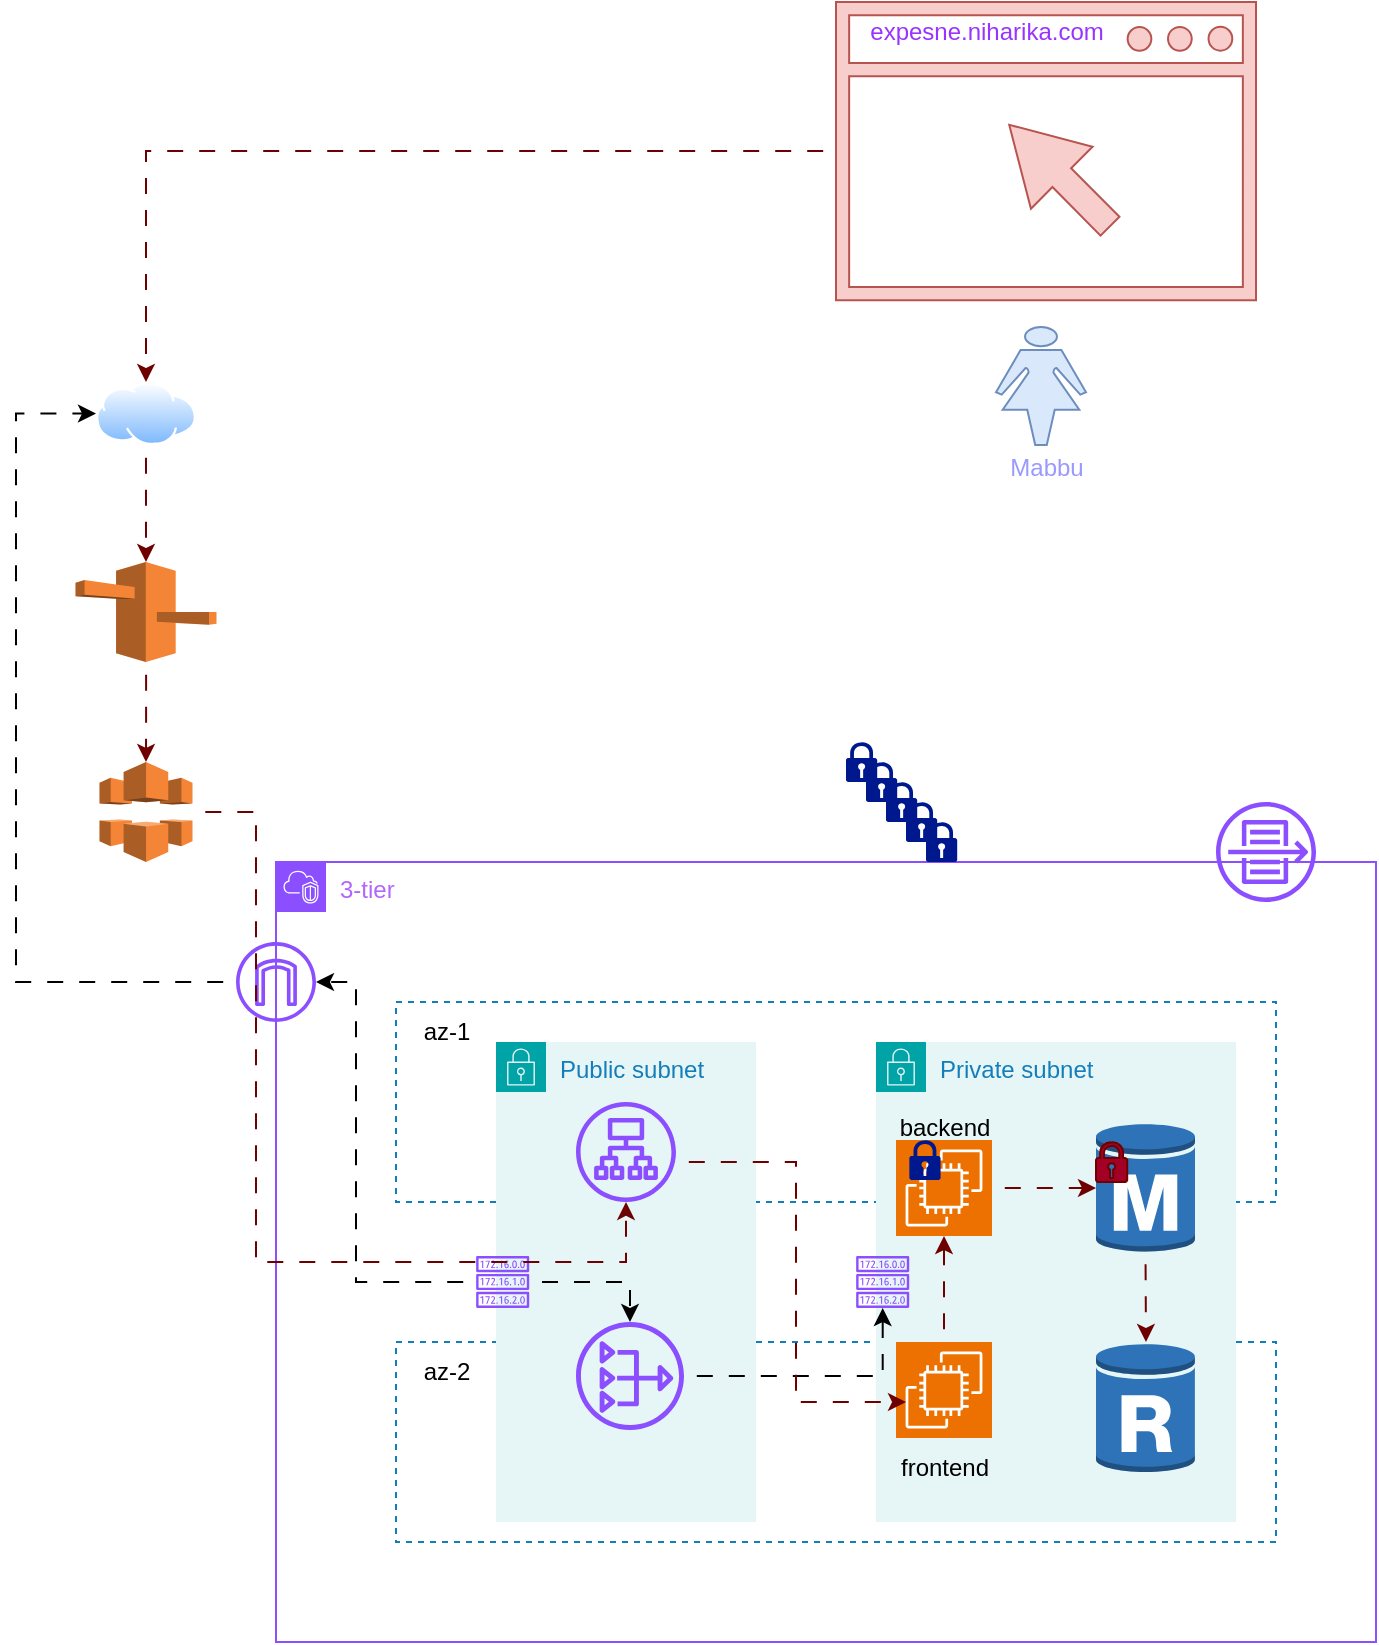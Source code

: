 <mxfile version="24.7.17">
  <diagram name="Page-1" id="eEPfoV1EEF3tn9h3JWw6">
    <mxGraphModel dx="1008" dy="1726" grid="1" gridSize="10" guides="1" tooltips="1" connect="1" arrows="1" fold="1" page="1" pageScale="1" pageWidth="850" pageHeight="1100" math="0" shadow="0">
      <root>
        <mxCell id="0" />
        <mxCell id="1" parent="0" />
        <mxCell id="WgRBeZ9gFVKyx4dr9Oa8-1" value="&lt;font color=&quot;#b266ff&quot;&gt;3-tier&lt;/font&gt;" style="points=[[0,0],[0.25,0],[0.5,0],[0.75,0],[1,0],[1,0.25],[1,0.5],[1,0.75],[1,1],[0.75,1],[0.5,1],[0.25,1],[0,1],[0,0.75],[0,0.5],[0,0.25]];outlineConnect=0;gradientColor=none;html=1;whiteSpace=wrap;fontSize=12;fontStyle=0;container=1;pointerEvents=0;collapsible=0;recursiveResize=0;shape=mxgraph.aws4.group;grIcon=mxgraph.aws4.group_vpc2;strokeColor=#8C4FFF;fillColor=none;verticalAlign=top;align=left;spacingLeft=30;fontColor=#AAB7B8;dashed=0;" vertex="1" parent="1">
          <mxGeometry x="140" y="150" width="550" height="390" as="geometry" />
        </mxCell>
        <mxCell id="WgRBeZ9gFVKyx4dr9Oa8-2" value="" style="fillColor=none;strokeColor=#147EBA;dashed=1;verticalAlign=top;fontStyle=0;fontColor=#147EBA;whiteSpace=wrap;html=1;" vertex="1" parent="WgRBeZ9gFVKyx4dr9Oa8-1">
          <mxGeometry x="60" y="70" width="440" height="100" as="geometry" />
        </mxCell>
        <mxCell id="WgRBeZ9gFVKyx4dr9Oa8-3" value="" style="fillColor=none;strokeColor=#147EBA;dashed=1;verticalAlign=top;fontStyle=0;fontColor=#147EBA;whiteSpace=wrap;html=1;" vertex="1" parent="WgRBeZ9gFVKyx4dr9Oa8-1">
          <mxGeometry x="60" y="240" width="440" height="100" as="geometry" />
        </mxCell>
        <mxCell id="WgRBeZ9gFVKyx4dr9Oa8-4" value="az-2" style="text;html=1;align=center;verticalAlign=middle;resizable=0;points=[];autosize=1;strokeColor=none;fillColor=none;" vertex="1" parent="WgRBeZ9gFVKyx4dr9Oa8-1">
          <mxGeometry x="60" y="240" width="50" height="30" as="geometry" />
        </mxCell>
        <mxCell id="WgRBeZ9gFVKyx4dr9Oa8-5" value="az-1" style="text;html=1;align=center;verticalAlign=middle;resizable=0;points=[];autosize=1;strokeColor=none;fillColor=none;" vertex="1" parent="WgRBeZ9gFVKyx4dr9Oa8-1">
          <mxGeometry x="60" y="70" width="50" height="30" as="geometry" />
        </mxCell>
        <mxCell id="WgRBeZ9gFVKyx4dr9Oa8-6" value="Public subnet" style="points=[[0,0],[0.25,0],[0.5,0],[0.75,0],[1,0],[1,0.25],[1,0.5],[1,0.75],[1,1],[0.75,1],[0.5,1],[0.25,1],[0,1],[0,0.75],[0,0.5],[0,0.25]];outlineConnect=0;gradientColor=none;html=1;whiteSpace=wrap;fontSize=12;fontStyle=0;container=1;pointerEvents=0;collapsible=0;recursiveResize=0;shape=mxgraph.aws4.group;grIcon=mxgraph.aws4.group_security_group;grStroke=0;strokeColor=#00A4A6;fillColor=#E6F6F7;verticalAlign=top;align=left;spacingLeft=30;fontColor=#147EBA;dashed=0;" vertex="1" parent="WgRBeZ9gFVKyx4dr9Oa8-1">
          <mxGeometry x="110" y="90" width="130" height="240" as="geometry" />
        </mxCell>
        <mxCell id="WgRBeZ9gFVKyx4dr9Oa8-20" value="" style="sketch=0;outlineConnect=0;fontColor=#232F3E;gradientColor=none;fillColor=#8C4FFF;strokeColor=none;dashed=0;verticalLabelPosition=bottom;verticalAlign=top;align=center;html=1;fontSize=12;fontStyle=0;aspect=fixed;pointerEvents=1;shape=mxgraph.aws4.application_load_balancer;" vertex="1" parent="WgRBeZ9gFVKyx4dr9Oa8-6">
          <mxGeometry x="40" y="30" width="50" height="50" as="geometry" />
        </mxCell>
        <mxCell id="WgRBeZ9gFVKyx4dr9Oa8-58" style="edgeStyle=orthogonalEdgeStyle;rounded=0;orthogonalLoop=1;jettySize=auto;html=1;flowAnimation=1;" edge="1" parent="WgRBeZ9gFVKyx4dr9Oa8-6" source="WgRBeZ9gFVKyx4dr9Oa8-24" target="WgRBeZ9gFVKyx4dr9Oa8-34">
          <mxGeometry relative="1" as="geometry" />
        </mxCell>
        <mxCell id="WgRBeZ9gFVKyx4dr9Oa8-24" value="" style="sketch=0;outlineConnect=0;fontColor=#232F3E;gradientColor=none;fillColor=#8C4FFF;strokeColor=none;dashed=0;verticalLabelPosition=bottom;verticalAlign=top;align=center;html=1;fontSize=12;fontStyle=0;aspect=fixed;pointerEvents=1;shape=mxgraph.aws4.route_table;" vertex="1" parent="WgRBeZ9gFVKyx4dr9Oa8-6">
          <mxGeometry x="-10" y="107" width="26.68" height="26" as="geometry" />
        </mxCell>
        <mxCell id="WgRBeZ9gFVKyx4dr9Oa8-34" value="" style="sketch=0;outlineConnect=0;fontColor=#232F3E;gradientColor=none;fillColor=#8C4FFF;strokeColor=none;dashed=0;verticalLabelPosition=bottom;verticalAlign=top;align=center;html=1;fontSize=12;fontStyle=0;aspect=fixed;pointerEvents=1;shape=mxgraph.aws4.nat_gateway;" vertex="1" parent="WgRBeZ9gFVKyx4dr9Oa8-6">
          <mxGeometry x="40" y="140" width="54" height="54" as="geometry" />
        </mxCell>
        <mxCell id="WgRBeZ9gFVKyx4dr9Oa8-7" value="Private subnet" style="points=[[0,0],[0.25,0],[0.5,0],[0.75,0],[1,0],[1,0.25],[1,0.5],[1,0.75],[1,1],[0.75,1],[0.5,1],[0.25,1],[0,1],[0,0.75],[0,0.5],[0,0.25]];outlineConnect=0;gradientColor=none;html=1;whiteSpace=wrap;fontSize=12;fontStyle=0;container=1;pointerEvents=0;collapsible=0;recursiveResize=0;shape=mxgraph.aws4.group;grIcon=mxgraph.aws4.group_security_group;grStroke=0;strokeColor=#00A4A6;fillColor=#E6F6F7;verticalAlign=top;align=left;spacingLeft=30;fontColor=#147EBA;dashed=0;" vertex="1" parent="WgRBeZ9gFVKyx4dr9Oa8-1">
          <mxGeometry x="300" y="90" width="180" height="240" as="geometry" />
        </mxCell>
        <mxCell id="WgRBeZ9gFVKyx4dr9Oa8-10" value="" style="outlineConnect=0;dashed=0;verticalLabelPosition=bottom;verticalAlign=top;align=center;html=1;shape=mxgraph.aws3.rds_db_instance_read_replica;fillColor=#2E73B8;gradientColor=none;" vertex="1" parent="WgRBeZ9gFVKyx4dr9Oa8-7">
          <mxGeometry x="110" y="150" width="49.5" height="66" as="geometry" />
        </mxCell>
        <mxCell id="WgRBeZ9gFVKyx4dr9Oa8-17" value="" style="sketch=0;points=[[0,0,0],[0.25,0,0],[0.5,0,0],[0.75,0,0],[1,0,0],[0,1,0],[0.25,1,0],[0.5,1,0],[0.75,1,0],[1,1,0],[0,0.25,0],[0,0.5,0],[0,0.75,0],[1,0.25,0],[1,0.5,0],[1,0.75,0]];outlineConnect=0;fontColor=#232F3E;fillColor=#ED7100;strokeColor=#ffffff;dashed=0;verticalLabelPosition=bottom;verticalAlign=top;align=center;html=1;fontSize=12;fontStyle=0;aspect=fixed;shape=mxgraph.aws4.resourceIcon;resIcon=mxgraph.aws4.ec2;" vertex="1" parent="WgRBeZ9gFVKyx4dr9Oa8-7">
          <mxGeometry x="10" y="150" width="48" height="48" as="geometry" />
        </mxCell>
        <mxCell id="WgRBeZ9gFVKyx4dr9Oa8-18" value="&lt;div&gt;frontend&lt;/div&gt;" style="text;html=1;align=center;verticalAlign=middle;resizable=0;points=[];autosize=1;strokeColor=none;fillColor=none;" vertex="1" parent="WgRBeZ9gFVKyx4dr9Oa8-7">
          <mxGeometry x="-1" y="198" width="70" height="30" as="geometry" />
        </mxCell>
        <mxCell id="WgRBeZ9gFVKyx4dr9Oa8-8" value="" style="outlineConnect=0;dashed=0;verticalLabelPosition=bottom;verticalAlign=top;align=center;html=1;shape=mxgraph.aws3.rds_db_instance;fillColor=#2E73B8;gradientColor=none;" vertex="1" parent="WgRBeZ9gFVKyx4dr9Oa8-1">
          <mxGeometry x="410" y="130" width="49.5" height="66" as="geometry" />
        </mxCell>
        <mxCell id="WgRBeZ9gFVKyx4dr9Oa8-11" value="" style="sketch=0;points=[[0,0,0],[0.25,0,0],[0.5,0,0],[0.75,0,0],[1,0,0],[0,1,0],[0.25,1,0],[0.5,1,0],[0.75,1,0],[1,1,0],[0,0.25,0],[0,0.5,0],[0,0.75,0],[1,0.25,0],[1,0.5,0],[1,0.75,0]];outlineConnect=0;fontColor=#232F3E;fillColor=#ED7100;strokeColor=#ffffff;dashed=0;verticalLabelPosition=bottom;verticalAlign=top;align=center;html=1;fontSize=12;fontStyle=0;aspect=fixed;shape=mxgraph.aws4.resourceIcon;resIcon=mxgraph.aws4.ec2;" vertex="1" parent="WgRBeZ9gFVKyx4dr9Oa8-1">
          <mxGeometry x="310" y="139" width="48" height="48" as="geometry" />
        </mxCell>
        <mxCell id="WgRBeZ9gFVKyx4dr9Oa8-12" value="" style="endArrow=classic;html=1;rounded=0;exitX=0.5;exitY=0.98;exitDx=0;exitDy=0;exitPerimeter=0;flowAnimation=1;fillColor=#a20025;strokeColor=#6F0000;" edge="1" parent="WgRBeZ9gFVKyx4dr9Oa8-1" source="WgRBeZ9gFVKyx4dr9Oa8-8">
          <mxGeometry width="50" height="50" relative="1" as="geometry">
            <mxPoint x="260" y="200" as="sourcePoint" />
            <mxPoint x="435" y="240" as="targetPoint" />
          </mxGeometry>
        </mxCell>
        <mxCell id="WgRBeZ9gFVKyx4dr9Oa8-16" style="edgeStyle=orthogonalEdgeStyle;rounded=0;orthogonalLoop=1;jettySize=auto;html=1;exitX=1;exitY=0.5;exitDx=0;exitDy=0;exitPerimeter=0;entryX=0;entryY=0.5;entryDx=0;entryDy=0;entryPerimeter=0;flowAnimation=1;fillColor=#a20025;strokeColor=#6F0000;" edge="1" parent="WgRBeZ9gFVKyx4dr9Oa8-1" source="WgRBeZ9gFVKyx4dr9Oa8-11" target="WgRBeZ9gFVKyx4dr9Oa8-8">
          <mxGeometry relative="1" as="geometry" />
        </mxCell>
        <mxCell id="WgRBeZ9gFVKyx4dr9Oa8-13" value="backend&lt;div&gt;&lt;br&gt;&lt;/div&gt;" style="text;html=1;align=center;verticalAlign=middle;resizable=0;points=[];autosize=1;strokeColor=none;fillColor=none;" vertex="1" parent="WgRBeZ9gFVKyx4dr9Oa8-1">
          <mxGeometry x="299" y="120" width="70" height="40" as="geometry" />
        </mxCell>
        <mxCell id="WgRBeZ9gFVKyx4dr9Oa8-19" style="edgeStyle=orthogonalEdgeStyle;rounded=0;orthogonalLoop=1;jettySize=auto;html=1;exitX=0.5;exitY=0;exitDx=0;exitDy=0;exitPerimeter=0;entryX=0.5;entryY=1;entryDx=0;entryDy=0;entryPerimeter=0;flowAnimation=1;fillColor=#a20025;strokeColor=#6F0000;" edge="1" parent="WgRBeZ9gFVKyx4dr9Oa8-1" source="WgRBeZ9gFVKyx4dr9Oa8-17" target="WgRBeZ9gFVKyx4dr9Oa8-11">
          <mxGeometry relative="1" as="geometry" />
        </mxCell>
        <mxCell id="WgRBeZ9gFVKyx4dr9Oa8-22" value="" style="sketch=0;outlineConnect=0;fontColor=#232F3E;gradientColor=none;fillColor=#8C4FFF;strokeColor=none;dashed=0;verticalLabelPosition=bottom;verticalAlign=top;align=center;html=1;fontSize=12;fontStyle=0;aspect=fixed;pointerEvents=1;shape=mxgraph.aws4.route_table;" vertex="1" parent="WgRBeZ9gFVKyx4dr9Oa8-1">
          <mxGeometry x="290" y="197" width="26.68" height="26" as="geometry" />
        </mxCell>
        <mxCell id="WgRBeZ9gFVKyx4dr9Oa8-36" style="edgeStyle=orthogonalEdgeStyle;rounded=0;orthogonalLoop=1;jettySize=auto;html=1;flowAnimation=1;" edge="1" parent="WgRBeZ9gFVKyx4dr9Oa8-1" source="WgRBeZ9gFVKyx4dr9Oa8-34" target="WgRBeZ9gFVKyx4dr9Oa8-22">
          <mxGeometry relative="1" as="geometry" />
        </mxCell>
        <mxCell id="WgRBeZ9gFVKyx4dr9Oa8-37" value="" style="sketch=0;outlineConnect=0;fontColor=#232F3E;gradientColor=none;fillColor=#8C4FFF;strokeColor=none;dashed=0;verticalLabelPosition=bottom;verticalAlign=top;align=center;html=1;fontSize=12;fontStyle=0;aspect=fixed;pointerEvents=1;shape=mxgraph.aws4.flow_logs;" vertex="1" parent="WgRBeZ9gFVKyx4dr9Oa8-1">
          <mxGeometry x="470" y="-30" width="50" height="50" as="geometry" />
        </mxCell>
        <mxCell id="WgRBeZ9gFVKyx4dr9Oa8-38" style="edgeStyle=orthogonalEdgeStyle;rounded=0;orthogonalLoop=1;jettySize=auto;html=1;flowAnimation=1;fillColor=#a20025;strokeColor=#6F0000;" edge="1" parent="WgRBeZ9gFVKyx4dr9Oa8-1" source="WgRBeZ9gFVKyx4dr9Oa8-20">
          <mxGeometry relative="1" as="geometry">
            <mxPoint x="210" y="150" as="sourcePoint" />
            <mxPoint x="315" y="270" as="targetPoint" />
            <Array as="points">
              <mxPoint x="260" y="150" />
              <mxPoint x="260" y="270" />
            </Array>
          </mxGeometry>
        </mxCell>
        <mxCell id="WgRBeZ9gFVKyx4dr9Oa8-68" value="" style="sketch=0;aspect=fixed;pointerEvents=1;shadow=0;dashed=0;html=1;strokeColor=#6F0000;labelPosition=center;verticalLabelPosition=bottom;verticalAlign=top;align=center;fillColor=#a20025;shape=mxgraph.mscae.enterprise.lock;fontColor=#ffffff;" vertex="1" parent="WgRBeZ9gFVKyx4dr9Oa8-1">
          <mxGeometry x="410" y="140" width="15.6" height="20" as="geometry" />
        </mxCell>
        <mxCell id="WgRBeZ9gFVKyx4dr9Oa8-67" value="" style="sketch=0;aspect=fixed;pointerEvents=1;shadow=0;dashed=0;html=1;strokeColor=none;labelPosition=center;verticalLabelPosition=bottom;verticalAlign=top;align=center;fillColor=#00188D;shape=mxgraph.mscae.enterprise.lock" vertex="1" parent="WgRBeZ9gFVKyx4dr9Oa8-1">
          <mxGeometry x="316.68" y="139" width="15.6" height="20" as="geometry" />
        </mxCell>
        <mxCell id="WgRBeZ9gFVKyx4dr9Oa8-21" value="" style="sketch=0;outlineConnect=0;fontColor=#232F3E;gradientColor=none;fillColor=#8C4FFF;strokeColor=none;dashed=0;verticalLabelPosition=bottom;verticalAlign=top;align=center;html=1;fontSize=12;fontStyle=0;aspect=fixed;pointerEvents=1;shape=mxgraph.aws4.internet_gateway;" vertex="1" parent="1">
          <mxGeometry x="120" y="190" width="40" height="40" as="geometry" />
        </mxCell>
        <mxCell id="WgRBeZ9gFVKyx4dr9Oa8-32" value="" style="image;aspect=fixed;perimeter=ellipsePerimeter;html=1;align=center;shadow=0;dashed=0;spacingTop=3;image=img/lib/active_directory/internet_cloud.svg;" vertex="1" parent="1">
          <mxGeometry x="50" y="-90" width="50" height="31.5" as="geometry" />
        </mxCell>
        <mxCell id="WgRBeZ9gFVKyx4dr9Oa8-35" style="edgeStyle=orthogonalEdgeStyle;rounded=0;orthogonalLoop=1;jettySize=auto;html=1;flowAnimation=1;" edge="1" parent="1" target="WgRBeZ9gFVKyx4dr9Oa8-21">
          <mxGeometry relative="1" as="geometry">
            <mxPoint x="240" y="360" as="sourcePoint" />
            <Array as="points">
              <mxPoint x="180" y="360" />
              <mxPoint x="180" y="210" />
            </Array>
          </mxGeometry>
        </mxCell>
        <mxCell id="WgRBeZ9gFVKyx4dr9Oa8-51" style="edgeStyle=orthogonalEdgeStyle;rounded=0;orthogonalLoop=1;jettySize=auto;html=1;flowAnimation=1;fillColor=#a20025;strokeColor=#6F0000;" edge="1" parent="1" source="WgRBeZ9gFVKyx4dr9Oa8-39" target="WgRBeZ9gFVKyx4dr9Oa8-20">
          <mxGeometry relative="1" as="geometry">
            <mxPoint x="315" y="330" as="targetPoint" />
            <Array as="points">
              <mxPoint x="130" y="125" />
              <mxPoint x="130" y="350" />
              <mxPoint x="315" y="350" />
            </Array>
          </mxGeometry>
        </mxCell>
        <mxCell id="WgRBeZ9gFVKyx4dr9Oa8-44" style="edgeStyle=orthogonalEdgeStyle;rounded=0;orthogonalLoop=1;jettySize=auto;html=1;entryX=0.5;entryY=0;entryDx=0;entryDy=0;flowAnimation=1;fillColor=#a20025;strokeColor=#6F0000;" edge="1" parent="1" source="WgRBeZ9gFVKyx4dr9Oa8-41" target="WgRBeZ9gFVKyx4dr9Oa8-32">
          <mxGeometry relative="1" as="geometry" />
        </mxCell>
        <mxCell id="WgRBeZ9gFVKyx4dr9Oa8-41" value="" style="sketch=0;pointerEvents=1;shadow=0;dashed=0;html=1;strokeColor=#b85450;fillColor=#f8cecc;aspect=fixed;labelPosition=center;verticalLabelPosition=bottom;verticalAlign=top;align=center;outlineConnect=0;shape=mxgraph.vvd.web_browser;" vertex="1" parent="1">
          <mxGeometry x="420" y="-280" width="210" height="149.1" as="geometry" />
        </mxCell>
        <mxCell id="WgRBeZ9gFVKyx4dr9Oa8-45" value="&lt;font color=&quot;#9933ff&quot;&gt;expesne.niharika.com&lt;/font&gt;" style="text;html=1;align=center;verticalAlign=middle;resizable=0;points=[];autosize=1;strokeColor=none;fillColor=none;" vertex="1" parent="1">
          <mxGeometry x="425" y="-280" width="140" height="30" as="geometry" />
        </mxCell>
        <mxCell id="WgRBeZ9gFVKyx4dr9Oa8-49" value="" style="shape=mxgraph.signs.people.woman_2;html=1;pointerEvents=1;fillColor=#dae8fc;strokeColor=#6c8ebf;verticalLabelPosition=bottom;verticalAlign=top;align=center;" vertex="1" parent="1">
          <mxGeometry x="500" y="-117.5" width="45" height="59" as="geometry" />
        </mxCell>
        <mxCell id="WgRBeZ9gFVKyx4dr9Oa8-50" value="&lt;font color=&quot;#9999ff&quot;&gt;Mabbu&lt;/font&gt;" style="text;html=1;align=center;verticalAlign=middle;resizable=0;points=[];autosize=1;strokeColor=none;fillColor=none;" vertex="1" parent="1">
          <mxGeometry x="495" y="-62" width="60" height="30" as="geometry" />
        </mxCell>
        <mxCell id="WgRBeZ9gFVKyx4dr9Oa8-55" style="edgeStyle=orthogonalEdgeStyle;rounded=0;orthogonalLoop=1;jettySize=auto;html=1;flowAnimation=1;fillColor=#a20025;strokeColor=#6F0000;" edge="1" parent="1" source="WgRBeZ9gFVKyx4dr9Oa8-46">
          <mxGeometry relative="1" as="geometry">
            <mxPoint x="75" y="100" as="targetPoint" />
            <Array as="points">
              <mxPoint x="75" y="80" />
              <mxPoint x="75" y="80" />
            </Array>
          </mxGeometry>
        </mxCell>
        <mxCell id="WgRBeZ9gFVKyx4dr9Oa8-46" value="" style="outlineConnect=0;dashed=0;verticalLabelPosition=bottom;verticalAlign=top;align=center;html=1;shape=mxgraph.aws3.route_53;fillColor=#F58536;gradientColor=none;" vertex="1" parent="1">
          <mxGeometry x="39.75" width="70.5" height="50" as="geometry" />
        </mxCell>
        <mxCell id="WgRBeZ9gFVKyx4dr9Oa8-54" value="" style="edgeStyle=orthogonalEdgeStyle;rounded=0;orthogonalLoop=1;jettySize=auto;html=1;flowAnimation=1;entryX=0;entryY=0.5;entryDx=0;entryDy=0;" edge="1" parent="1" source="WgRBeZ9gFVKyx4dr9Oa8-21" target="WgRBeZ9gFVKyx4dr9Oa8-32">
          <mxGeometry relative="1" as="geometry">
            <mxPoint x="20" y="-80" as="targetPoint" />
            <mxPoint x="120" y="210" as="sourcePoint" />
            <Array as="points">
              <mxPoint x="10" y="210" />
              <mxPoint x="10" y="-74" />
            </Array>
          </mxGeometry>
        </mxCell>
        <mxCell id="WgRBeZ9gFVKyx4dr9Oa8-39" value="" style="outlineConnect=0;dashed=0;verticalLabelPosition=bottom;verticalAlign=top;align=center;html=1;shape=mxgraph.aws3.cloudfront;fillColor=#F58536;gradientColor=none;" vertex="1" parent="1">
          <mxGeometry x="51.75" y="100" width="46.5" height="50" as="geometry" />
        </mxCell>
        <mxCell id="WgRBeZ9gFVKyx4dr9Oa8-59" style="edgeStyle=orthogonalEdgeStyle;rounded=0;orthogonalLoop=1;jettySize=auto;html=1;entryX=0.5;entryY=0;entryDx=0;entryDy=0;entryPerimeter=0;fillColor=#a20025;strokeColor=#6F0000;flowAnimation=1;" edge="1" parent="1" source="WgRBeZ9gFVKyx4dr9Oa8-32" target="WgRBeZ9gFVKyx4dr9Oa8-46">
          <mxGeometry relative="1" as="geometry" />
        </mxCell>
        <mxCell id="WgRBeZ9gFVKyx4dr9Oa8-61" value="" style="sketch=0;aspect=fixed;pointerEvents=1;shadow=0;dashed=0;html=1;strokeColor=none;labelPosition=center;verticalLabelPosition=bottom;verticalAlign=top;align=center;fillColor=#00188D;shape=mxgraph.mscae.enterprise.lock" vertex="1" parent="1">
          <mxGeometry x="425" y="90" width="15.6" height="20" as="geometry" />
        </mxCell>
        <mxCell id="WgRBeZ9gFVKyx4dr9Oa8-63" value="" style="sketch=0;aspect=fixed;pointerEvents=1;shadow=0;dashed=0;html=1;strokeColor=none;labelPosition=center;verticalLabelPosition=bottom;verticalAlign=top;align=center;fillColor=#00188D;shape=mxgraph.mscae.enterprise.lock" vertex="1" parent="1">
          <mxGeometry x="435" y="100" width="15.6" height="20" as="geometry" />
        </mxCell>
        <mxCell id="WgRBeZ9gFVKyx4dr9Oa8-64" value="" style="sketch=0;aspect=fixed;pointerEvents=1;shadow=0;dashed=0;html=1;strokeColor=none;labelPosition=center;verticalLabelPosition=bottom;verticalAlign=top;align=center;fillColor=#00188D;shape=mxgraph.mscae.enterprise.lock" vertex="1" parent="1">
          <mxGeometry x="445" y="110" width="15.6" height="20" as="geometry" />
        </mxCell>
        <mxCell id="WgRBeZ9gFVKyx4dr9Oa8-65" value="" style="sketch=0;aspect=fixed;pointerEvents=1;shadow=0;dashed=0;html=1;strokeColor=none;labelPosition=center;verticalLabelPosition=bottom;verticalAlign=top;align=center;fillColor=#00188D;shape=mxgraph.mscae.enterprise.lock" vertex="1" parent="1">
          <mxGeometry x="455" y="120" width="15.6" height="20" as="geometry" />
        </mxCell>
        <mxCell id="WgRBeZ9gFVKyx4dr9Oa8-66" value="" style="sketch=0;aspect=fixed;pointerEvents=1;shadow=0;dashed=0;html=1;strokeColor=none;labelPosition=center;verticalLabelPosition=bottom;verticalAlign=top;align=center;fillColor=#00188D;shape=mxgraph.mscae.enterprise.lock" vertex="1" parent="1">
          <mxGeometry x="465" y="130" width="15.6" height="20" as="geometry" />
        </mxCell>
      </root>
    </mxGraphModel>
  </diagram>
</mxfile>

